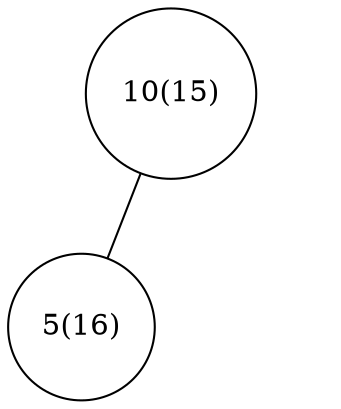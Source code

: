 graph {
	10 [label="10(15)" fillcolor="#FFFFFF" shape=circle style=filled]
	10 -- 5
	5 [label="5(16)" fillcolor="#FFFFFF" shape=circle style=filled]
	10 -- NIL0 [style=invis]
	NIL0 [style=invis]
}